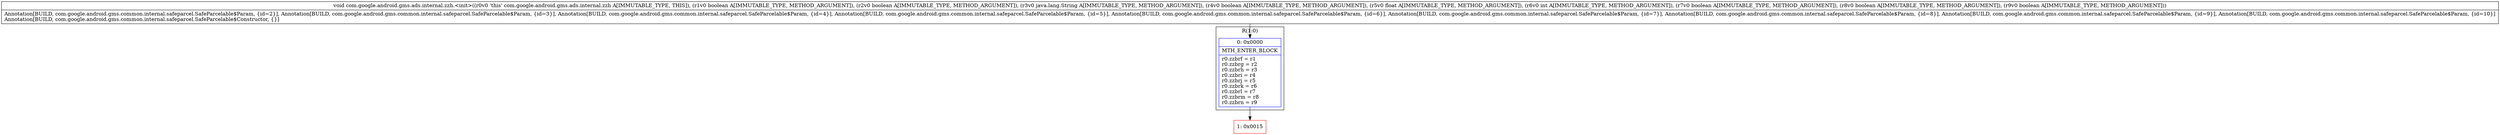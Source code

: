 digraph "CFG forcom.google.android.gms.ads.internal.zzh.\<init\>(ZZLjava\/lang\/String;ZFIZZZ)V" {
subgraph cluster_Region_1711015430 {
label = "R(1:0)";
node [shape=record,color=blue];
Node_0 [shape=record,label="{0\:\ 0x0000|MTH_ENTER_BLOCK\l|r0.zzbrf = r1\lr0.zzbrg = r2\lr0.zzbrh = r3\lr0.zzbri = r4\lr0.zzbrj = r5\lr0.zzbrk = r6\lr0.zzbrl = r7\lr0.zzbrm = r8\lr0.zzbrn = r9\l}"];
}
Node_1 [shape=record,color=red,label="{1\:\ 0x0015}"];
MethodNode[shape=record,label="{void com.google.android.gms.ads.internal.zzh.\<init\>((r0v0 'this' com.google.android.gms.ads.internal.zzh A[IMMUTABLE_TYPE, THIS]), (r1v0 boolean A[IMMUTABLE_TYPE, METHOD_ARGUMENT]), (r2v0 boolean A[IMMUTABLE_TYPE, METHOD_ARGUMENT]), (r3v0 java.lang.String A[IMMUTABLE_TYPE, METHOD_ARGUMENT]), (r4v0 boolean A[IMMUTABLE_TYPE, METHOD_ARGUMENT]), (r5v0 float A[IMMUTABLE_TYPE, METHOD_ARGUMENT]), (r6v0 int A[IMMUTABLE_TYPE, METHOD_ARGUMENT]), (r7v0 boolean A[IMMUTABLE_TYPE, METHOD_ARGUMENT]), (r8v0 boolean A[IMMUTABLE_TYPE, METHOD_ARGUMENT]), (r9v0 boolean A[IMMUTABLE_TYPE, METHOD_ARGUMENT]))  | Annotation[BUILD, com.google.android.gms.common.internal.safeparcel.SafeParcelable$Param, \{id=2\}], Annotation[BUILD, com.google.android.gms.common.internal.safeparcel.SafeParcelable$Param, \{id=3\}], Annotation[BUILD, com.google.android.gms.common.internal.safeparcel.SafeParcelable$Param, \{id=4\}], Annotation[BUILD, com.google.android.gms.common.internal.safeparcel.SafeParcelable$Param, \{id=5\}], Annotation[BUILD, com.google.android.gms.common.internal.safeparcel.SafeParcelable$Param, \{id=6\}], Annotation[BUILD, com.google.android.gms.common.internal.safeparcel.SafeParcelable$Param, \{id=7\}], Annotation[BUILD, com.google.android.gms.common.internal.safeparcel.SafeParcelable$Param, \{id=8\}], Annotation[BUILD, com.google.android.gms.common.internal.safeparcel.SafeParcelable$Param, \{id=9\}], Annotation[BUILD, com.google.android.gms.common.internal.safeparcel.SafeParcelable$Param, \{id=10\}]\lAnnotation[BUILD, com.google.android.gms.common.internal.safeparcel.SafeParcelable$Constructor, \{\}]\l}"];
MethodNode -> Node_0;
Node_0 -> Node_1;
}

